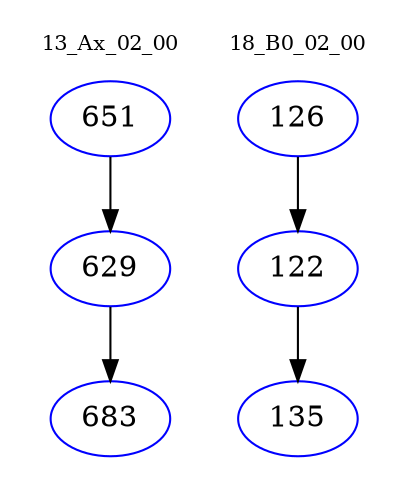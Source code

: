 digraph{
subgraph cluster_0 {
color = white
label = "13_Ax_02_00";
fontsize=10;
T0_651 [label="651", color="blue"]
T0_651 -> T0_629 [color="black"]
T0_629 [label="629", color="blue"]
T0_629 -> T0_683 [color="black"]
T0_683 [label="683", color="blue"]
}
subgraph cluster_1 {
color = white
label = "18_B0_02_00";
fontsize=10;
T1_126 [label="126", color="blue"]
T1_126 -> T1_122 [color="black"]
T1_122 [label="122", color="blue"]
T1_122 -> T1_135 [color="black"]
T1_135 [label="135", color="blue"]
}
}
